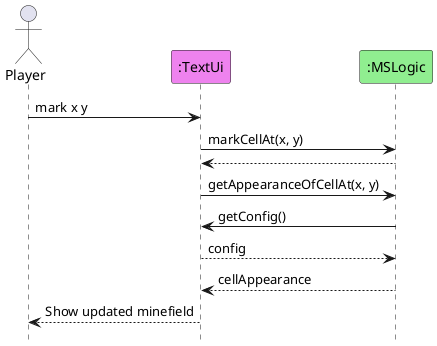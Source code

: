 @startuml

hide footbox
skinparam sequenceReferenceBackgroundColor #f7807c

actor Player

participant ":TextUi" as TextUi #EE82EE
participant ":MSLogic" as MSLogic #90EE90

Player -> TextUi : mark x y
TextUi -> MSLogic : markCellAt(x, y)
return

'This sequence can be abstracted into a reference frame for simplicity
TextUi -> MSLogic : getAppearanceOfCellAt(x, y)
MSLogic -> TextUi : getConfig()
TextUi --> MSLogic : config
MSLogic --> TextUi : cellAppearance
'---

TextUi --> Player : Show updated minefield

@enduml
